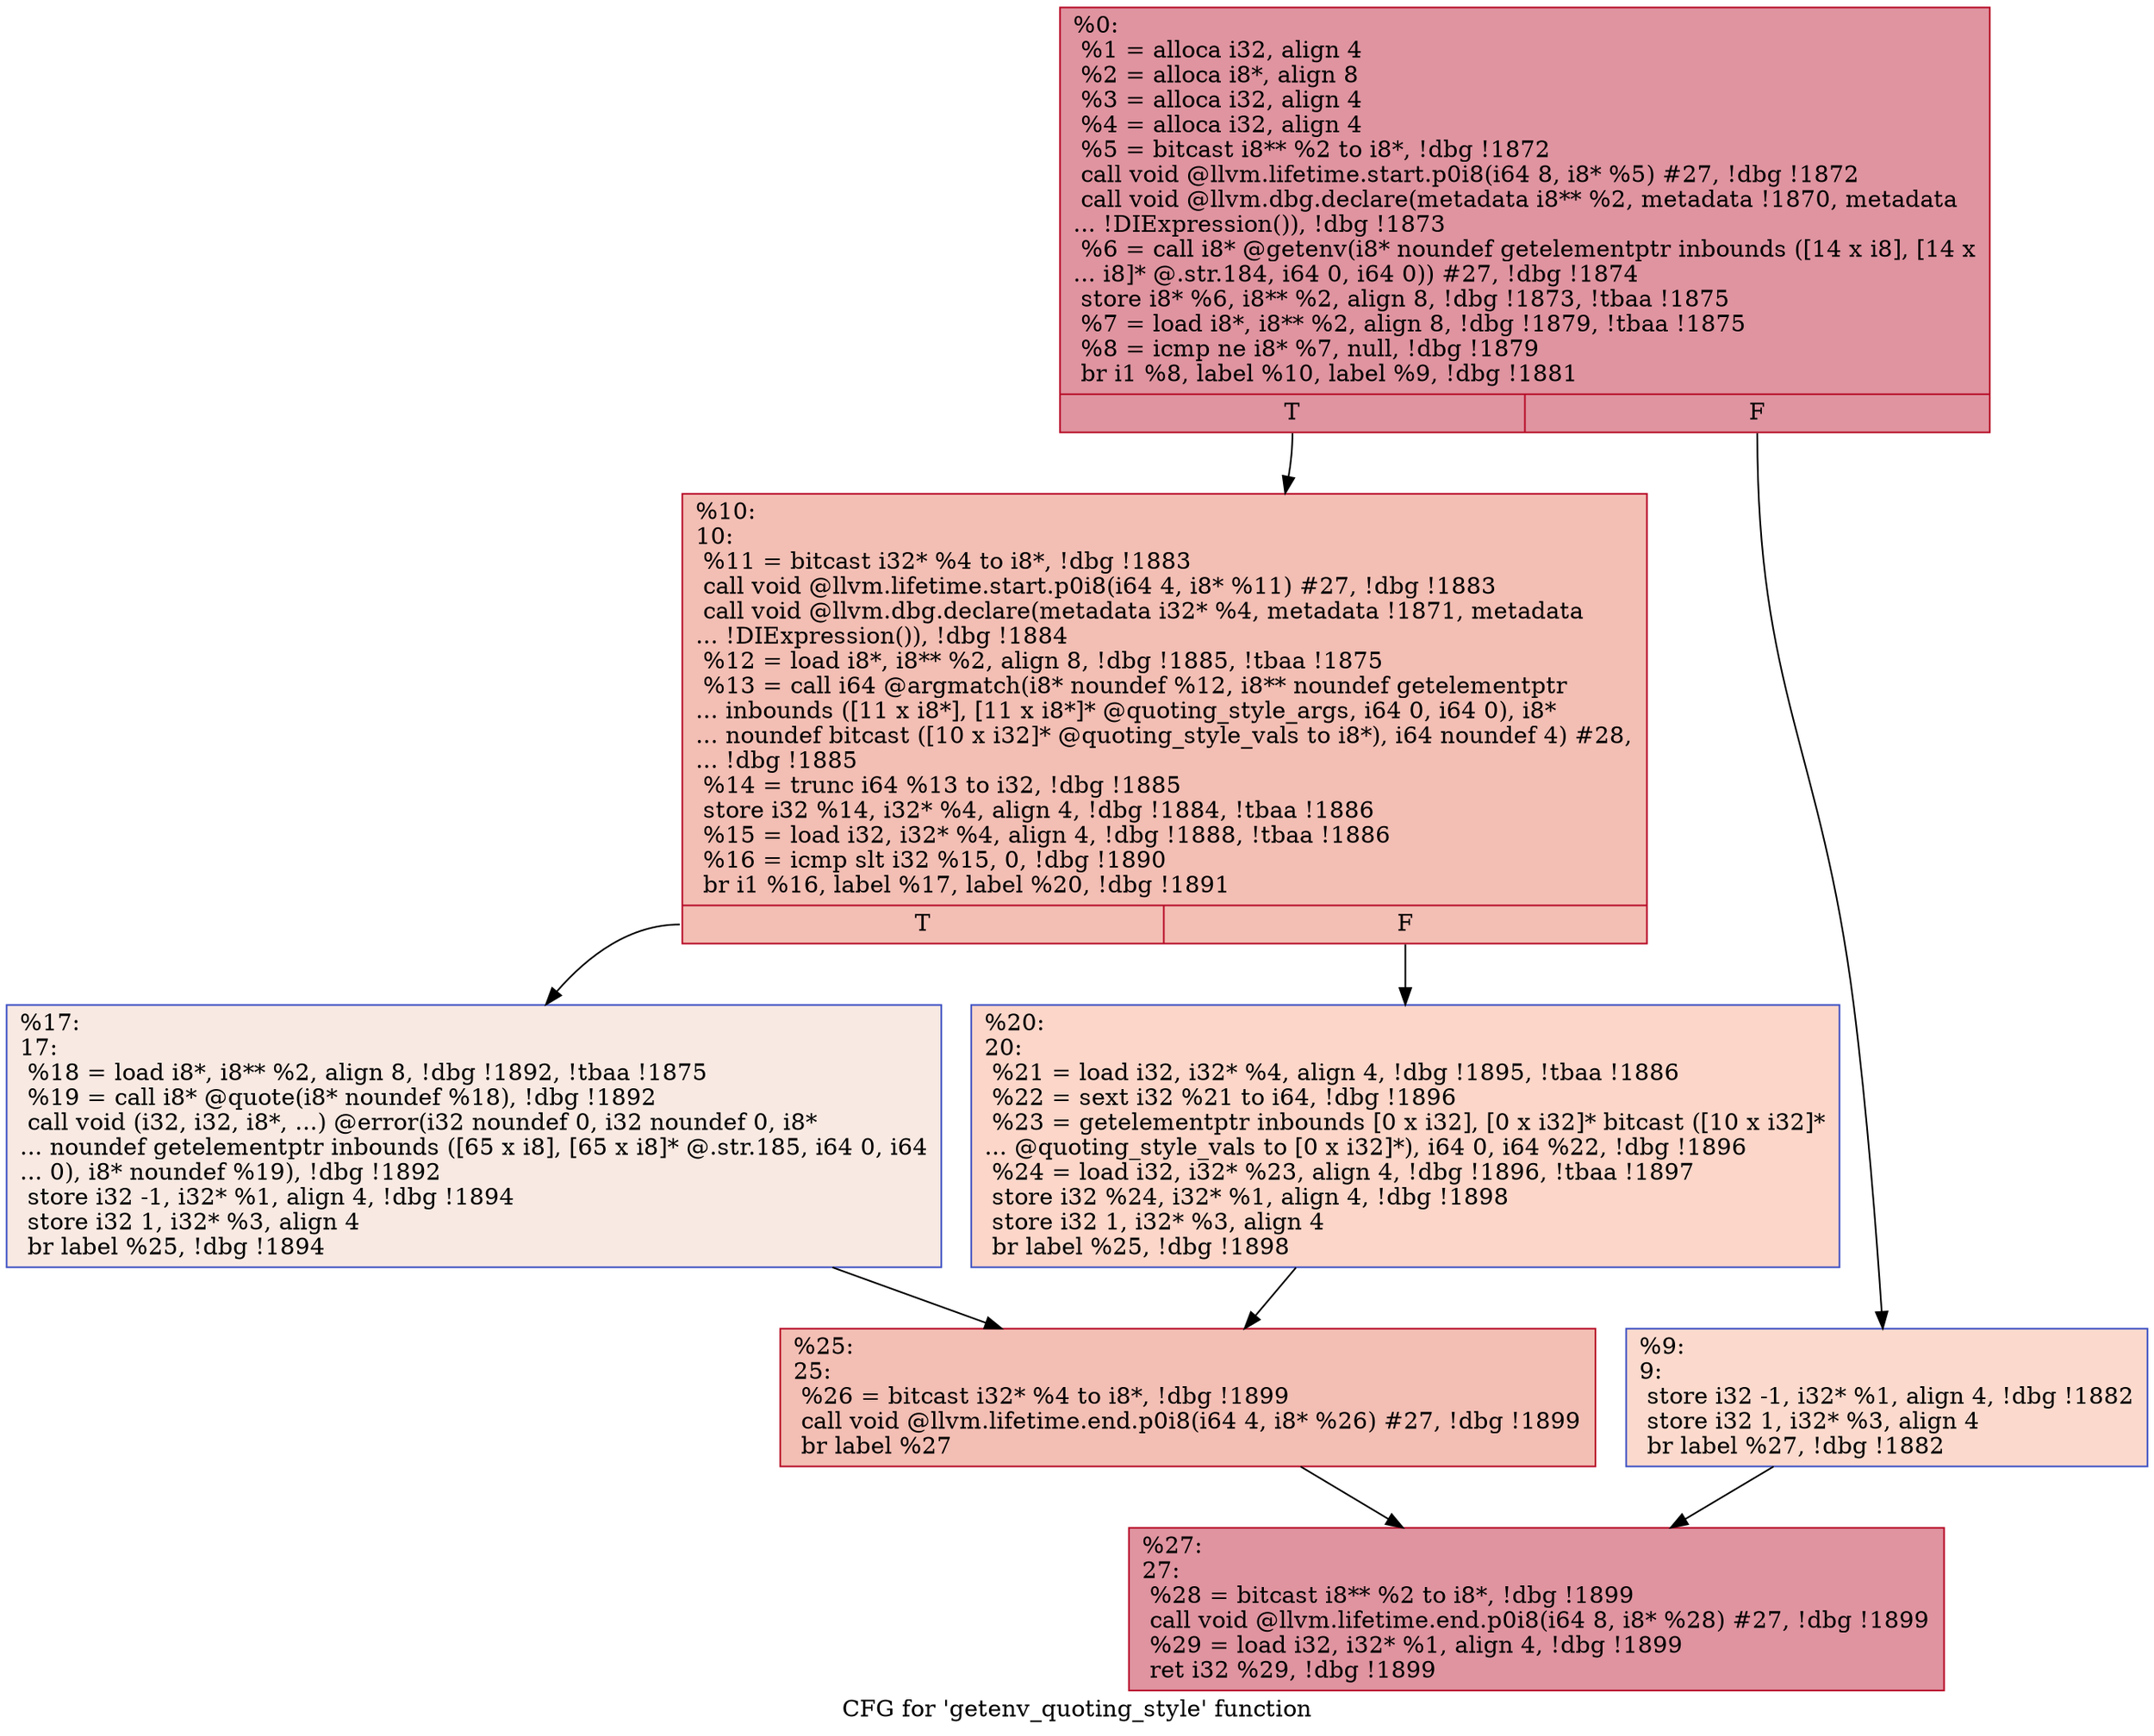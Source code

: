 digraph "CFG for 'getenv_quoting_style' function" {
	label="CFG for 'getenv_quoting_style' function";

	Node0x2153e20 [shape=record,color="#b70d28ff", style=filled, fillcolor="#b70d2870",label="{%0:\l  %1 = alloca i32, align 4\l  %2 = alloca i8*, align 8\l  %3 = alloca i32, align 4\l  %4 = alloca i32, align 4\l  %5 = bitcast i8** %2 to i8*, !dbg !1872\l  call void @llvm.lifetime.start.p0i8(i64 8, i8* %5) #27, !dbg !1872\l  call void @llvm.dbg.declare(metadata i8** %2, metadata !1870, metadata\l... !DIExpression()), !dbg !1873\l  %6 = call i8* @getenv(i8* noundef getelementptr inbounds ([14 x i8], [14 x\l... i8]* @.str.184, i64 0, i64 0)) #27, !dbg !1874\l  store i8* %6, i8** %2, align 8, !dbg !1873, !tbaa !1875\l  %7 = load i8*, i8** %2, align 8, !dbg !1879, !tbaa !1875\l  %8 = icmp ne i8* %7, null, !dbg !1879\l  br i1 %8, label %10, label %9, !dbg !1881\l|{<s0>T|<s1>F}}"];
	Node0x2153e20:s0 -> Node0x215b380;
	Node0x2153e20:s1 -> Node0x215b2f0;
	Node0x215b2f0 [shape=record,color="#3d50c3ff", style=filled, fillcolor="#f7ac8e70",label="{%9:\l9:                                                \l  store i32 -1, i32* %1, align 4, !dbg !1882\l  store i32 1, i32* %3, align 4\l  br label %27, !dbg !1882\l}"];
	Node0x215b2f0 -> Node0x215b4c0;
	Node0x215b380 [shape=record,color="#b70d28ff", style=filled, fillcolor="#e36c5570",label="{%10:\l10:                                               \l  %11 = bitcast i32* %4 to i8*, !dbg !1883\l  call void @llvm.lifetime.start.p0i8(i64 4, i8* %11) #27, !dbg !1883\l  call void @llvm.dbg.declare(metadata i32* %4, metadata !1871, metadata\l... !DIExpression()), !dbg !1884\l  %12 = load i8*, i8** %2, align 8, !dbg !1885, !tbaa !1875\l  %13 = call i64 @argmatch(i8* noundef %12, i8** noundef getelementptr\l... inbounds ([11 x i8*], [11 x i8*]* @quoting_style_args, i64 0, i64 0), i8*\l... noundef bitcast ([10 x i32]* @quoting_style_vals to i8*), i64 noundef 4) #28,\l... !dbg !1885\l  %14 = trunc i64 %13 to i32, !dbg !1885\l  store i32 %14, i32* %4, align 4, !dbg !1884, !tbaa !1886\l  %15 = load i32, i32* %4, align 4, !dbg !1888, !tbaa !1886\l  %16 = icmp slt i32 %15, 0, !dbg !1890\l  br i1 %16, label %17, label %20, !dbg !1891\l|{<s0>T|<s1>F}}"];
	Node0x215b380:s0 -> Node0x215b3d0;
	Node0x215b380:s1 -> Node0x215b420;
	Node0x215b3d0 [shape=record,color="#3d50c3ff", style=filled, fillcolor="#efcebd70",label="{%17:\l17:                                               \l  %18 = load i8*, i8** %2, align 8, !dbg !1892, !tbaa !1875\l  %19 = call i8* @quote(i8* noundef %18), !dbg !1892\l  call void (i32, i32, i8*, ...) @error(i32 noundef 0, i32 noundef 0, i8*\l... noundef getelementptr inbounds ([65 x i8], [65 x i8]* @.str.185, i64 0, i64\l... 0), i8* noundef %19), !dbg !1892\l  store i32 -1, i32* %1, align 4, !dbg !1894\l  store i32 1, i32* %3, align 4\l  br label %25, !dbg !1894\l}"];
	Node0x215b3d0 -> Node0x215b470;
	Node0x215b420 [shape=record,color="#3d50c3ff", style=filled, fillcolor="#f6a38570",label="{%20:\l20:                                               \l  %21 = load i32, i32* %4, align 4, !dbg !1895, !tbaa !1886\l  %22 = sext i32 %21 to i64, !dbg !1896\l  %23 = getelementptr inbounds [0 x i32], [0 x i32]* bitcast ([10 x i32]*\l... @quoting_style_vals to [0 x i32]*), i64 0, i64 %22, !dbg !1896\l  %24 = load i32, i32* %23, align 4, !dbg !1896, !tbaa !1897\l  store i32 %24, i32* %1, align 4, !dbg !1898\l  store i32 1, i32* %3, align 4\l  br label %25, !dbg !1898\l}"];
	Node0x215b420 -> Node0x215b470;
	Node0x215b470 [shape=record,color="#b70d28ff", style=filled, fillcolor="#e36c5570",label="{%25:\l25:                                               \l  %26 = bitcast i32* %4 to i8*, !dbg !1899\l  call void @llvm.lifetime.end.p0i8(i64 4, i8* %26) #27, !dbg !1899\l  br label %27\l}"];
	Node0x215b470 -> Node0x215b4c0;
	Node0x215b4c0 [shape=record,color="#b70d28ff", style=filled, fillcolor="#b70d2870",label="{%27:\l27:                                               \l  %28 = bitcast i8** %2 to i8*, !dbg !1899\l  call void @llvm.lifetime.end.p0i8(i64 8, i8* %28) #27, !dbg !1899\l  %29 = load i32, i32* %1, align 4, !dbg !1899\l  ret i32 %29, !dbg !1899\l}"];
}
